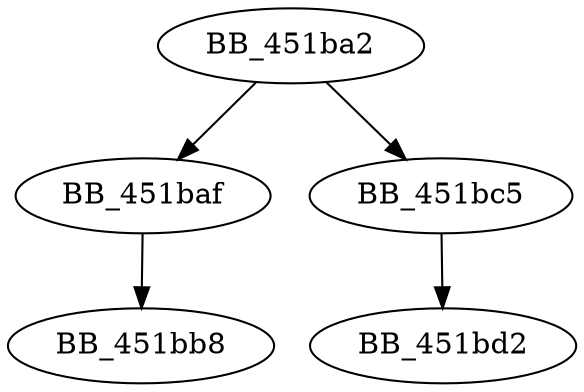 DiGraph sub_451BA2{
BB_451ba2->BB_451baf
BB_451ba2->BB_451bc5
BB_451baf->BB_451bb8
BB_451bc5->BB_451bd2
}
